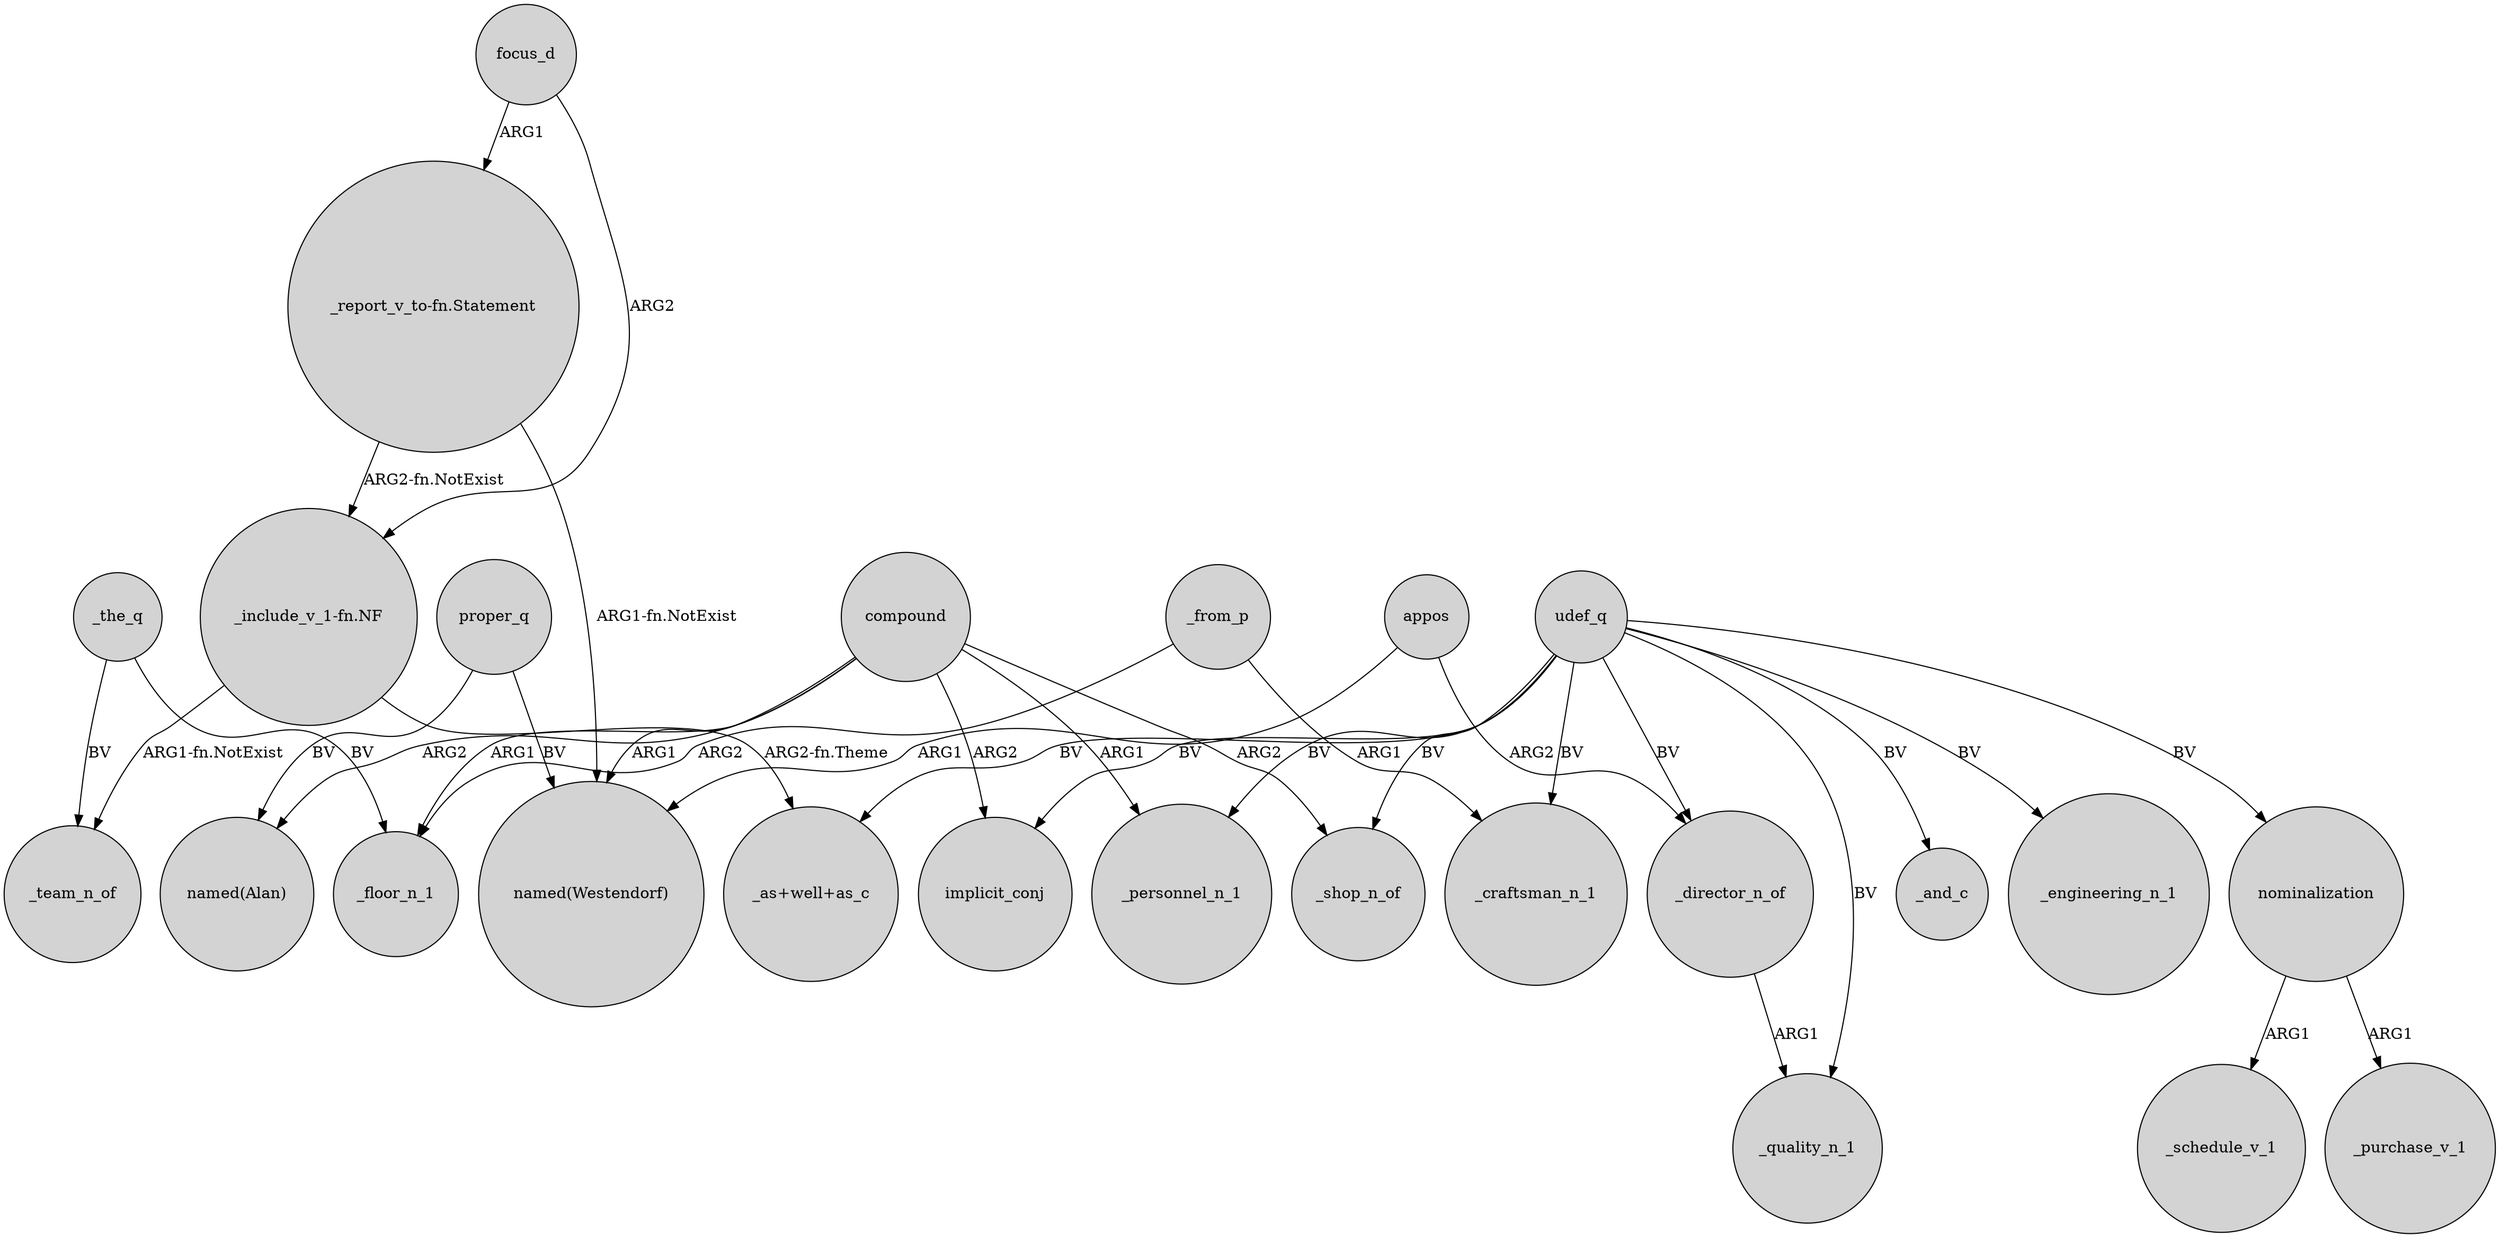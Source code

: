 digraph {
	node [shape=circle style=filled]
	udef_q -> _quality_n_1 [label=BV]
	focus_d -> "_report_v_to-fn.Statement" [label=ARG1]
	udef_q -> "_as+well+as_c" [label=BV]
	compound -> implicit_conj [label=ARG2]
	nominalization -> _schedule_v_1 [label=ARG1]
	_from_p -> _floor_n_1 [label=ARG2]
	compound -> _floor_n_1 [label=ARG1]
	proper_q -> "named(Alan)" [label=BV]
	nominalization -> _purchase_v_1 [label=ARG1]
	compound -> "named(Westendorf)" [label=ARG1]
	udef_q -> _craftsman_n_1 [label=BV]
	"_include_v_1-fn.NF" -> "_as+well+as_c" [label="ARG2-fn.Theme"]
	udef_q -> implicit_conj [label=BV]
	_from_p -> _craftsman_n_1 [label=ARG1]
	compound -> _personnel_n_1 [label=ARG1]
	_the_q -> _floor_n_1 [label=BV]
	_director_n_of -> _quality_n_1 [label=ARG1]
	"_report_v_to-fn.Statement" -> "_include_v_1-fn.NF" [label="ARG2-fn.NotExist"]
	udef_q -> _shop_n_of [label=BV]
	"_include_v_1-fn.NF" -> _team_n_of [label="ARG1-fn.NotExist"]
	proper_q -> "named(Westendorf)" [label=BV]
	compound -> "named(Alan)" [label=ARG2]
	compound -> _shop_n_of [label=ARG2]
	focus_d -> "_include_v_1-fn.NF" [label=ARG2]
	udef_q -> nominalization [label=BV]
	udef_q -> _personnel_n_1 [label=BV]
	"_report_v_to-fn.Statement" -> "named(Westendorf)" [label="ARG1-fn.NotExist"]
	_the_q -> _team_n_of [label=BV]
	udef_q -> _and_c [label=BV]
	udef_q -> _engineering_n_1 [label=BV]
	appos -> _director_n_of [label=ARG2]
	udef_q -> _director_n_of [label=BV]
	appos -> "named(Westendorf)" [label=ARG1]
}
